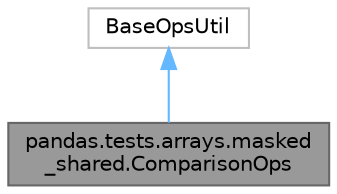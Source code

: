 digraph "pandas.tests.arrays.masked_shared.ComparisonOps"
{
 // LATEX_PDF_SIZE
  bgcolor="transparent";
  edge [fontname=Helvetica,fontsize=10,labelfontname=Helvetica,labelfontsize=10];
  node [fontname=Helvetica,fontsize=10,shape=box,height=0.2,width=0.4];
  Node1 [id="Node000001",label="pandas.tests.arrays.masked\l_shared.ComparisonOps",height=0.2,width=0.4,color="gray40", fillcolor="grey60", style="filled", fontcolor="black",tooltip=" "];
  Node2 -> Node1 [id="edge2_Node000001_Node000002",dir="back",color="steelblue1",style="solid",tooltip=" "];
  Node2 [id="Node000002",label="BaseOpsUtil",height=0.2,width=0.4,color="grey75", fillcolor="white", style="filled",URL="$d0/d4c/classBaseOpsUtil.html",tooltip=" "];
}
